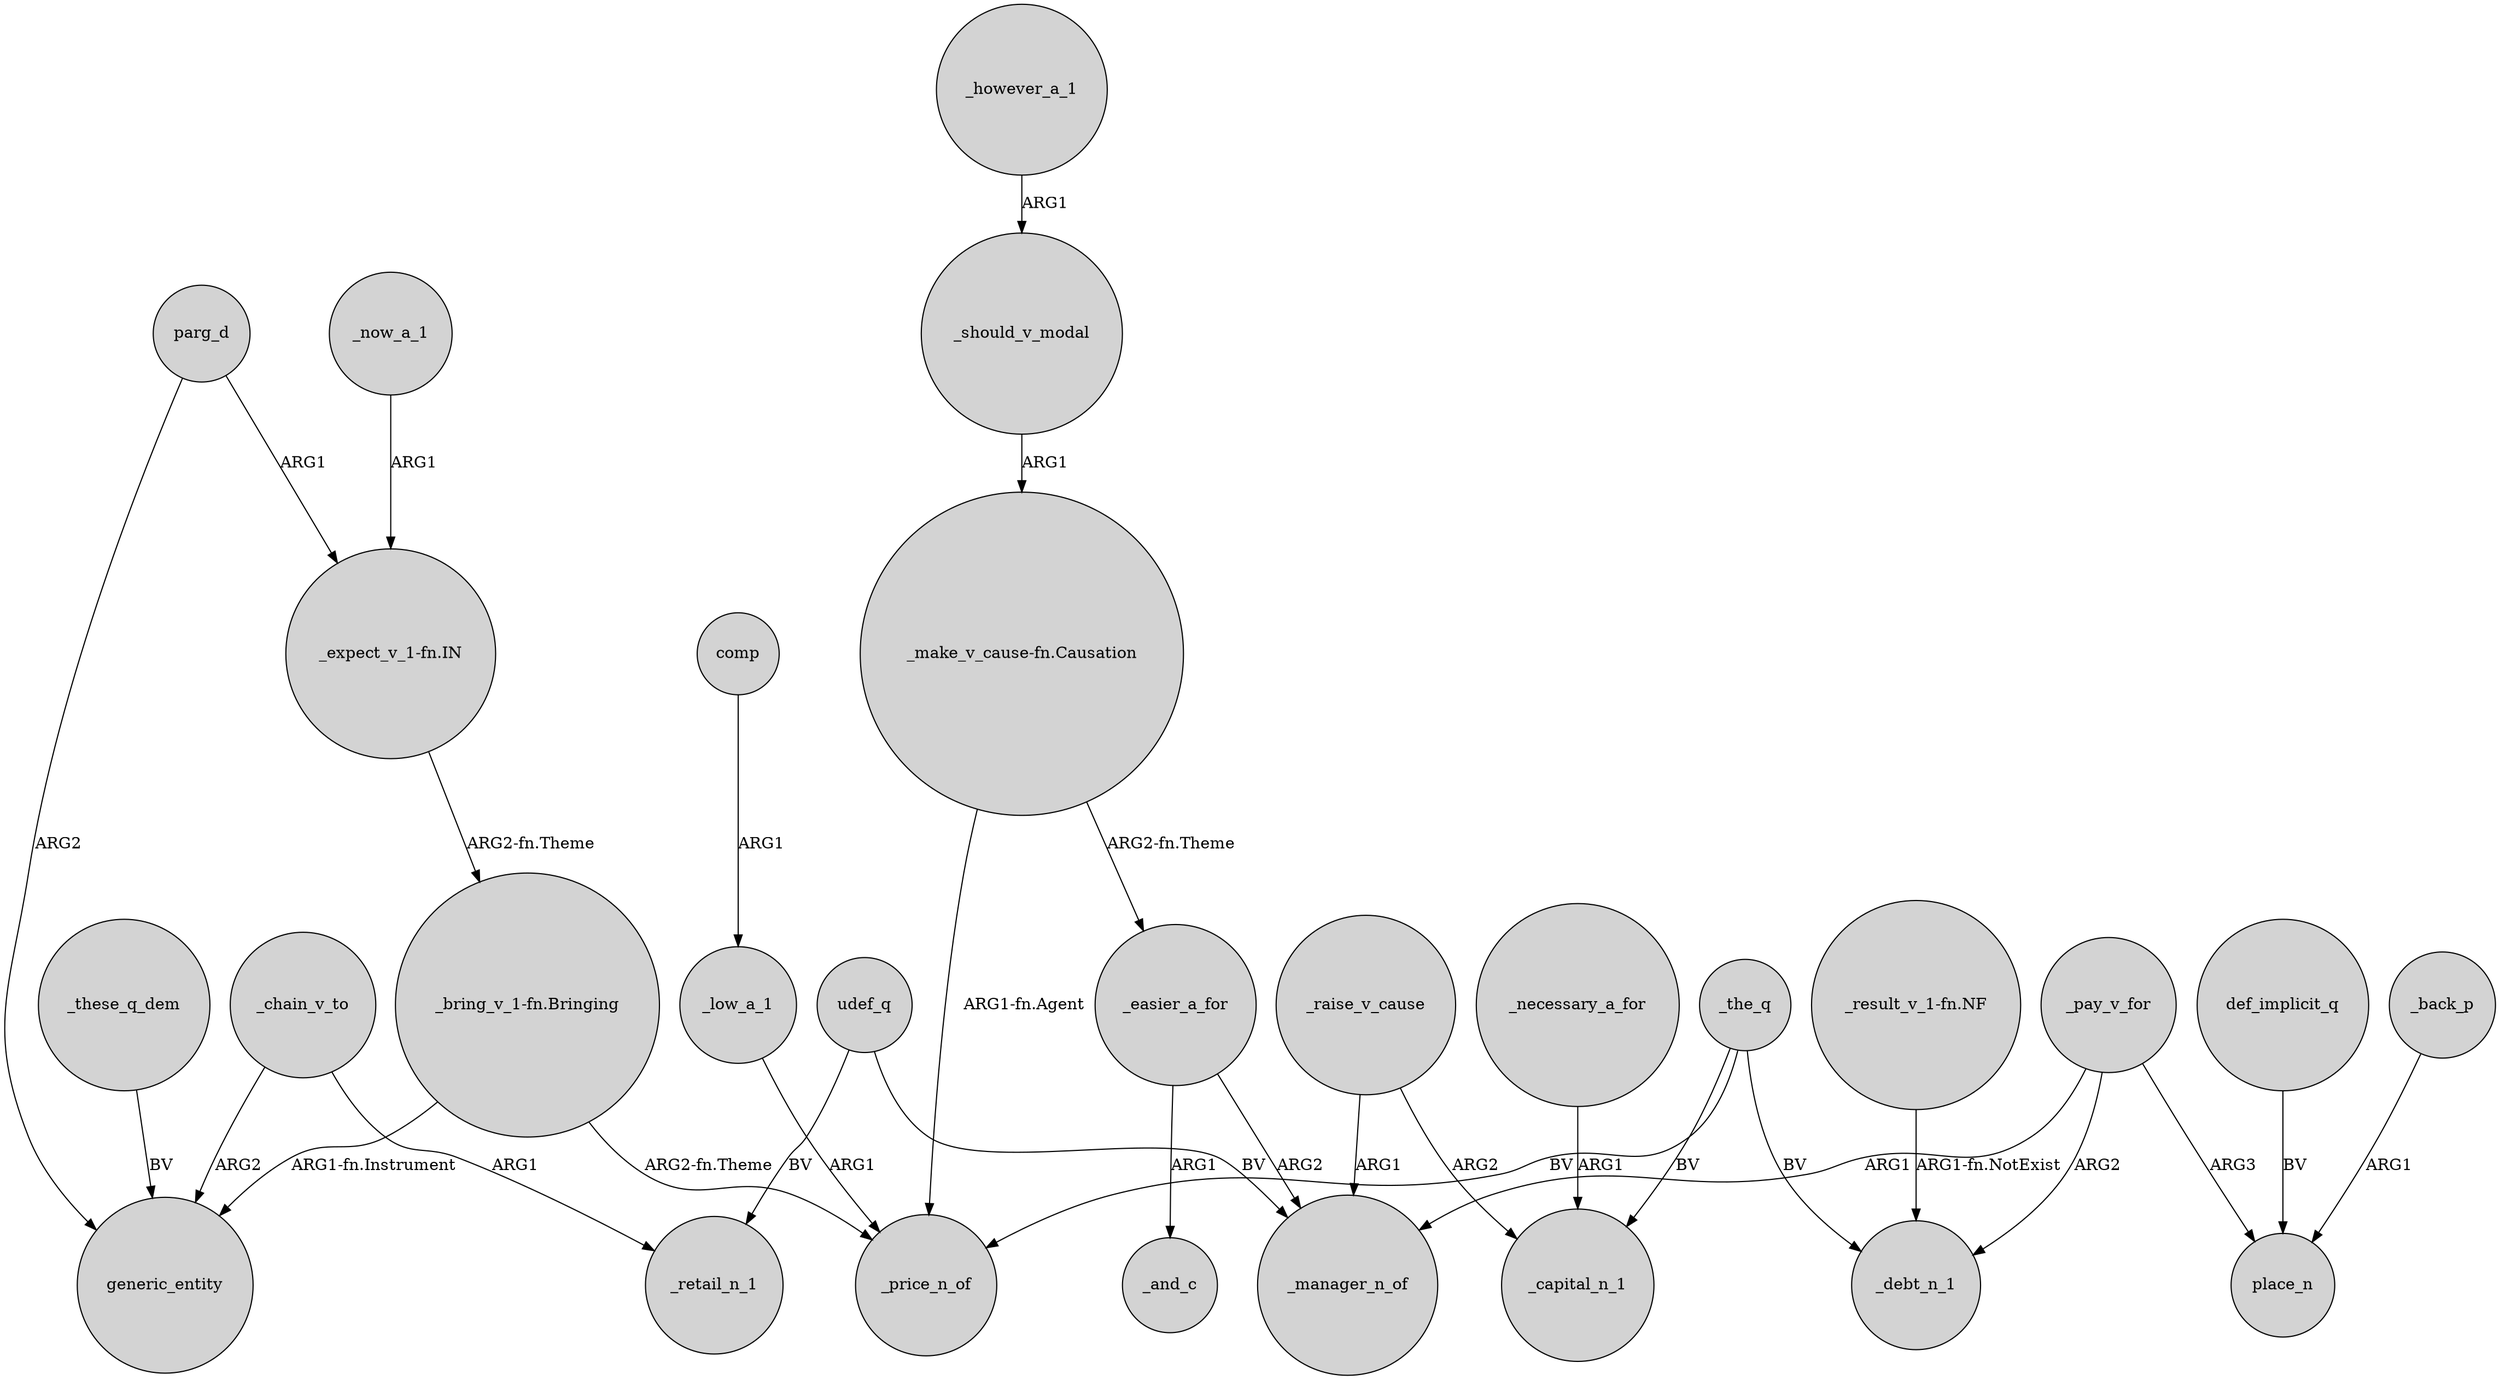 digraph {
	node [shape=circle style=filled]
	"_bring_v_1-fn.Bringing" -> generic_entity [label="ARG1-fn.Instrument"]
	_these_q_dem -> generic_entity [label=BV]
	_chain_v_to -> generic_entity [label=ARG2]
	parg_d -> generic_entity [label=ARG2]
	"_expect_v_1-fn.IN" -> "_bring_v_1-fn.Bringing" [label="ARG2-fn.Theme"]
	_chain_v_to -> _retail_n_1 [label=ARG1]
	_pay_v_for -> _debt_n_1 [label=ARG2]
	def_implicit_q -> place_n [label=BV]
	_the_q -> _price_n_of [label=BV]
	_easier_a_for -> _manager_n_of [label=ARG2]
	"_make_v_cause-fn.Causation" -> _price_n_of [label="ARG1-fn.Agent"]
	_raise_v_cause -> _manager_n_of [label=ARG1]
	_the_q -> _capital_n_1 [label=BV]
	_necessary_a_for -> _capital_n_1 [label=ARG1]
	comp -> _low_a_1 [label=ARG1]
	_pay_v_for -> _manager_n_of [label=ARG1]
	"_bring_v_1-fn.Bringing" -> _price_n_of [label="ARG2-fn.Theme"]
	"_result_v_1-fn.NF" -> _debt_n_1 [label="ARG1-fn.NotExist"]
	parg_d -> "_expect_v_1-fn.IN" [label=ARG1]
	_now_a_1 -> "_expect_v_1-fn.IN" [label=ARG1]
	"_make_v_cause-fn.Causation" -> _easier_a_for [label="ARG2-fn.Theme"]
	_raise_v_cause -> _capital_n_1 [label=ARG2]
	_pay_v_for -> place_n [label=ARG3]
	udef_q -> _manager_n_of [label=BV]
	_back_p -> place_n [label=ARG1]
	udef_q -> _retail_n_1 [label=BV]
	_should_v_modal -> "_make_v_cause-fn.Causation" [label=ARG1]
	_low_a_1 -> _price_n_of [label=ARG1]
	_easier_a_for -> _and_c [label=ARG1]
	_the_q -> _debt_n_1 [label=BV]
	_however_a_1 -> _should_v_modal [label=ARG1]
}
